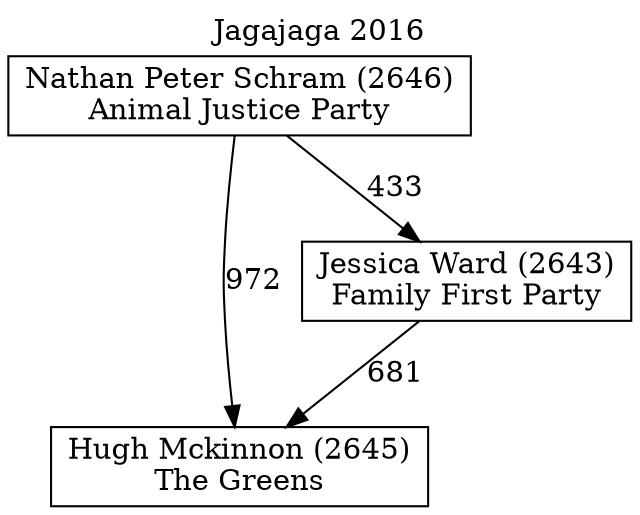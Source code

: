 // House preference flow
digraph "Hugh Mckinnon (2645)_Jagajaga_2016" {
	graph [label="Jagajaga 2016" labelloc=t mclimit=10]
	node [shape=box]
	"Hugh Mckinnon (2645)" [label="Hugh Mckinnon (2645)
The Greens"]
	"Nathan Peter Schram (2646)" [label="Nathan Peter Schram (2646)
Animal Justice Party"]
	"Jessica Ward (2643)" [label="Jessica Ward (2643)
Family First Party"]
	"Jessica Ward (2643)" -> "Hugh Mckinnon (2645)" [label=681]
	"Nathan Peter Schram (2646)" -> "Hugh Mckinnon (2645)" [label=972]
	"Nathan Peter Schram (2646)" -> "Jessica Ward (2643)" [label=433]
}
